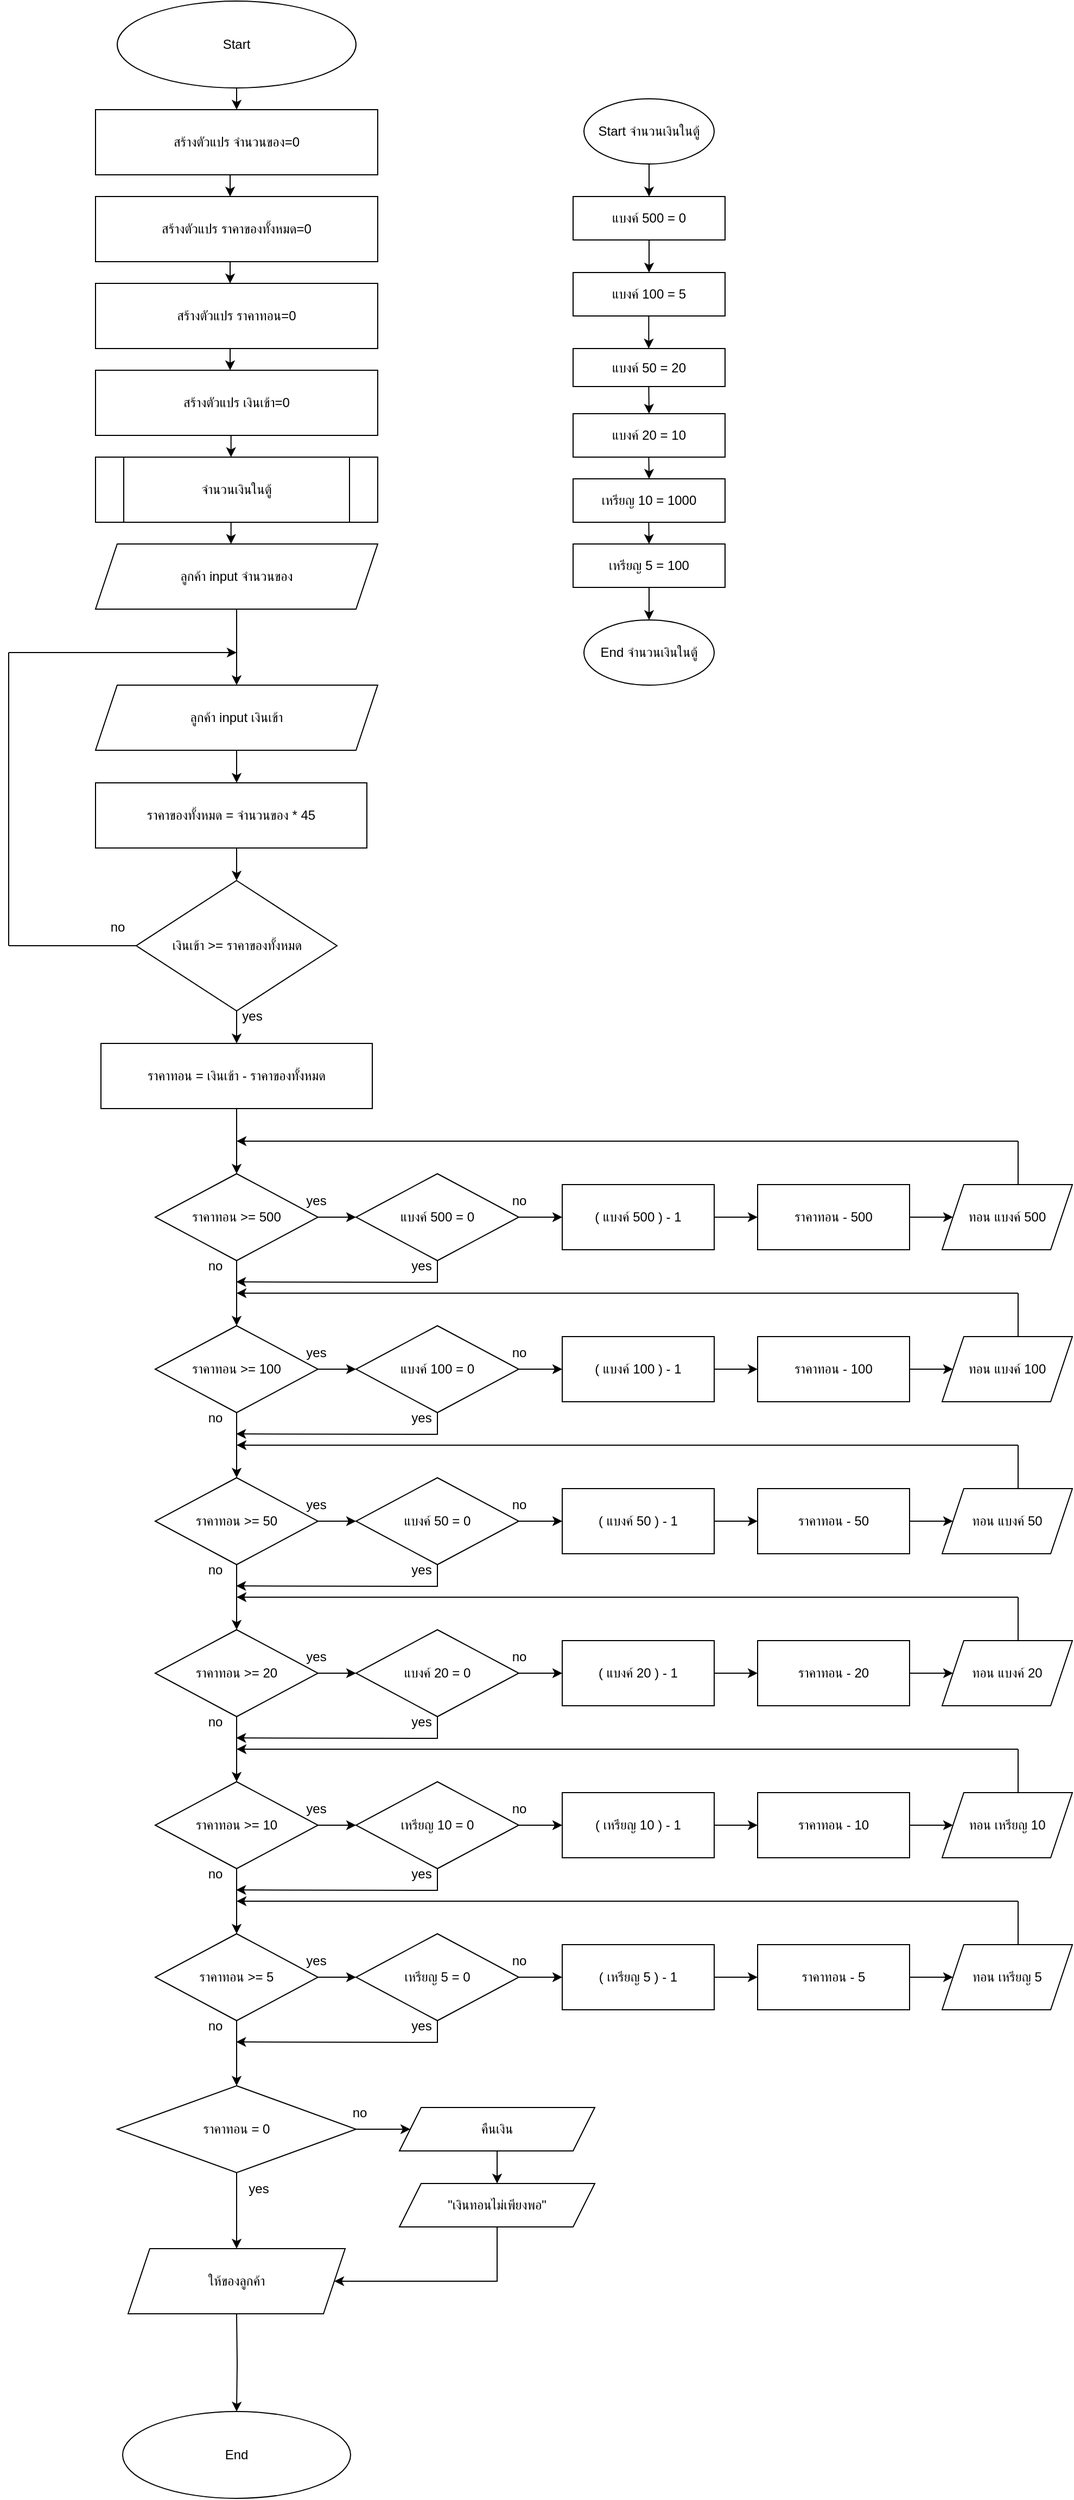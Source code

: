 <mxfile version="24.6.4" type="github">
  <diagram name="หน้า-1" id="BT8EErtaV6Kh2-gM8okv">
    <mxGraphModel dx="1050" dy="1691" grid="1" gridSize="10" guides="1" tooltips="1" connect="1" arrows="1" fold="1" page="1" pageScale="1" pageWidth="827" pageHeight="1169" math="0" shadow="0">
      <root>
        <mxCell id="0" />
        <mxCell id="1" parent="0" />
        <mxCell id="9UfMK99lzbue9AYGI11g-1" value="Start" style="ellipse;whiteSpace=wrap;html=1;" vertex="1" parent="1">
          <mxGeometry x="140" y="-1140" width="220" height="80" as="geometry" />
        </mxCell>
        <mxCell id="9UfMK99lzbue9AYGI11g-2" value="สร้างตัวแปร จำนวนของ=0" style="rounded=0;whiteSpace=wrap;html=1;" vertex="1" parent="1">
          <mxGeometry x="120" y="-1040" width="260" height="60" as="geometry" />
        </mxCell>
        <mxCell id="9UfMK99lzbue9AYGI11g-3" value="สร้างตัวแปร ราคาของทั้งหมด=0" style="rounded=0;whiteSpace=wrap;html=1;" vertex="1" parent="1">
          <mxGeometry x="120" y="-960" width="260" height="60" as="geometry" />
        </mxCell>
        <mxCell id="9UfMK99lzbue9AYGI11g-4" value="สร้างตัวแปร ราคาทอน=0" style="rounded=0;whiteSpace=wrap;html=1;" vertex="1" parent="1">
          <mxGeometry x="120" y="-880" width="260" height="60" as="geometry" />
        </mxCell>
        <mxCell id="9UfMK99lzbue9AYGI11g-5" value="" style="edgeStyle=orthogonalEdgeStyle;rounded=0;orthogonalLoop=1;jettySize=auto;html=1;" edge="1" parent="1" source="9UfMK99lzbue9AYGI11g-6" target="9UfMK99lzbue9AYGI11g-11">
          <mxGeometry relative="1" as="geometry">
            <Array as="points">
              <mxPoint x="250" y="-420" />
              <mxPoint x="250" y="-420" />
            </Array>
          </mxGeometry>
        </mxCell>
        <mxCell id="9UfMK99lzbue9AYGI11g-6" value="ลูกค้า input เงินเข้า" style="shape=parallelogram;perimeter=parallelogramPerimeter;whiteSpace=wrap;html=1;fixedSize=1;" vertex="1" parent="1">
          <mxGeometry x="120" y="-510" width="260" height="60" as="geometry" />
        </mxCell>
        <mxCell id="9UfMK99lzbue9AYGI11g-7" value="สร้างตัวแปร เงินเข้า=0" style="rounded=0;whiteSpace=wrap;html=1;" vertex="1" parent="1">
          <mxGeometry x="120" y="-800" width="260" height="60" as="geometry" />
        </mxCell>
        <mxCell id="9UfMK99lzbue9AYGI11g-8" value="" style="edgeStyle=orthogonalEdgeStyle;rounded=0;orthogonalLoop=1;jettySize=auto;html=1;" edge="1" parent="1" source="9UfMK99lzbue9AYGI11g-9" target="9UfMK99lzbue9AYGI11g-6">
          <mxGeometry relative="1" as="geometry" />
        </mxCell>
        <mxCell id="9UfMK99lzbue9AYGI11g-9" value="ลูกค้า input จำนวนของ" style="shape=parallelogram;perimeter=parallelogramPerimeter;whiteSpace=wrap;html=1;fixedSize=1;" vertex="1" parent="1">
          <mxGeometry x="120" y="-640" width="260" height="60" as="geometry" />
        </mxCell>
        <mxCell id="9UfMK99lzbue9AYGI11g-10" style="edgeStyle=orthogonalEdgeStyle;rounded=0;orthogonalLoop=1;jettySize=auto;html=1;exitX=0.5;exitY=1;exitDx=0;exitDy=0;entryX=0.5;entryY=0;entryDx=0;entryDy=0;" edge="1" parent="1" source="9UfMK99lzbue9AYGI11g-11" target="9UfMK99lzbue9AYGI11g-13">
          <mxGeometry relative="1" as="geometry" />
        </mxCell>
        <mxCell id="9UfMK99lzbue9AYGI11g-11" value="ราคาของทั้งหมด = จำนวนของ * 45" style="rounded=0;whiteSpace=wrap;html=1;" vertex="1" parent="1">
          <mxGeometry x="120" y="-420" width="250" height="60" as="geometry" />
        </mxCell>
        <mxCell id="9UfMK99lzbue9AYGI11g-12" value="" style="edgeStyle=orthogonalEdgeStyle;rounded=0;orthogonalLoop=1;jettySize=auto;html=1;" edge="1" parent="1" source="9UfMK99lzbue9AYGI11g-13" target="9UfMK99lzbue9AYGI11g-35">
          <mxGeometry relative="1" as="geometry" />
        </mxCell>
        <mxCell id="9UfMK99lzbue9AYGI11g-13" value="เงินเข้า &amp;gt;= ราคาของทั้งหมด" style="rhombus;whiteSpace=wrap;html=1;" vertex="1" parent="1">
          <mxGeometry x="157.5" y="-330" width="185" height="120" as="geometry" />
        </mxCell>
        <mxCell id="9UfMK99lzbue9AYGI11g-14" value="" style="endArrow=none;html=1;rounded=0;" edge="1" parent="1">
          <mxGeometry width="50" height="50" relative="1" as="geometry">
            <mxPoint x="40" y="-270" as="sourcePoint" />
            <mxPoint x="157.5" y="-270" as="targetPoint" />
          </mxGeometry>
        </mxCell>
        <mxCell id="9UfMK99lzbue9AYGI11g-15" value="" style="endArrow=none;html=1;rounded=0;" edge="1" parent="1">
          <mxGeometry width="50" height="50" relative="1" as="geometry">
            <mxPoint x="40" y="-270" as="sourcePoint" />
            <mxPoint x="40" y="-540" as="targetPoint" />
          </mxGeometry>
        </mxCell>
        <mxCell id="9UfMK99lzbue9AYGI11g-16" value="" style="endArrow=classic;html=1;rounded=0;" edge="1" parent="1">
          <mxGeometry width="50" height="50" relative="1" as="geometry">
            <mxPoint x="40" y="-540" as="sourcePoint" />
            <mxPoint x="250" y="-540" as="targetPoint" />
          </mxGeometry>
        </mxCell>
        <mxCell id="9UfMK99lzbue9AYGI11g-17" value="no" style="text;html=1;align=center;verticalAlign=middle;resizable=0;points=[];autosize=1;strokeColor=none;fillColor=none;" vertex="1" parent="1">
          <mxGeometry x="120" y="-302" width="40" height="30" as="geometry" />
        </mxCell>
        <mxCell id="9UfMK99lzbue9AYGI11g-18" value="Start จำนวนเงินในตู้" style="ellipse;whiteSpace=wrap;html=1;" vertex="1" parent="1">
          <mxGeometry x="570" y="-1050" width="120" height="60" as="geometry" />
        </mxCell>
        <mxCell id="9UfMK99lzbue9AYGI11g-19" value="แบงค์ 500 = 0" style="rounded=0;whiteSpace=wrap;html=1;" vertex="1" parent="1">
          <mxGeometry x="560" y="-960" width="140" height="40" as="geometry" />
        </mxCell>
        <mxCell id="9UfMK99lzbue9AYGI11g-20" value="แบงค์ 20 = 10" style="rounded=0;whiteSpace=wrap;html=1;" vertex="1" parent="1">
          <mxGeometry x="560" y="-760" width="140" height="40" as="geometry" />
        </mxCell>
        <mxCell id="9UfMK99lzbue9AYGI11g-21" value="แบงค์ 100 = 5" style="rounded=0;whiteSpace=wrap;html=1;" vertex="1" parent="1">
          <mxGeometry x="560" y="-890" width="140" height="40" as="geometry" />
        </mxCell>
        <mxCell id="9UfMK99lzbue9AYGI11g-22" value="แบงค์ 50 = 20" style="rounded=0;whiteSpace=wrap;html=1;" vertex="1" parent="1">
          <mxGeometry x="560" y="-820" width="140" height="35" as="geometry" />
        </mxCell>
        <mxCell id="9UfMK99lzbue9AYGI11g-23" value="เหรียญ 10 = 1000" style="rounded=0;whiteSpace=wrap;html=1;" vertex="1" parent="1">
          <mxGeometry x="560" y="-700" width="140" height="40" as="geometry" />
        </mxCell>
        <mxCell id="9UfMK99lzbue9AYGI11g-24" value="เหรียญ 5 = 100" style="rounded=0;whiteSpace=wrap;html=1;" vertex="1" parent="1">
          <mxGeometry x="560" y="-640" width="140" height="40" as="geometry" />
        </mxCell>
        <mxCell id="9UfMK99lzbue9AYGI11g-25" value="End จำนวนเงินในตู้" style="ellipse;whiteSpace=wrap;html=1;" vertex="1" parent="1">
          <mxGeometry x="570" y="-570" width="120" height="60" as="geometry" />
        </mxCell>
        <mxCell id="9UfMK99lzbue9AYGI11g-26" value="จำนวนเงินในตู้" style="shape=process;whiteSpace=wrap;html=1;backgroundOutline=1;" vertex="1" parent="1">
          <mxGeometry x="120" y="-720" width="260" height="60" as="geometry" />
        </mxCell>
        <mxCell id="9UfMK99lzbue9AYGI11g-27" value="" style="endArrow=classic;html=1;rounded=0;entryX=0.5;entryY=0;entryDx=0;entryDy=0;exitX=0.5;exitY=1;exitDx=0;exitDy=0;" edge="1" parent="1" source="9UfMK99lzbue9AYGI11g-18" target="9UfMK99lzbue9AYGI11g-19">
          <mxGeometry width="50" height="50" relative="1" as="geometry">
            <mxPoint x="627" y="-990" as="sourcePoint" />
            <mxPoint x="677" y="-1040" as="targetPoint" />
          </mxGeometry>
        </mxCell>
        <mxCell id="9UfMK99lzbue9AYGI11g-28" value="" style="endArrow=classic;html=1;rounded=0;exitX=0.5;exitY=1;exitDx=0;exitDy=0;entryX=0.5;entryY=0;entryDx=0;entryDy=0;" edge="1" parent="1" source="9UfMK99lzbue9AYGI11g-19" target="9UfMK99lzbue9AYGI11g-21">
          <mxGeometry width="50" height="50" relative="1" as="geometry">
            <mxPoint x="500" y="-820" as="sourcePoint" />
            <mxPoint x="550" y="-870" as="targetPoint" />
          </mxGeometry>
        </mxCell>
        <mxCell id="9UfMK99lzbue9AYGI11g-29" value="" style="endArrow=classic;html=1;rounded=0;exitX=0.5;exitY=1;exitDx=0;exitDy=0;entryX=0.5;entryY=0;entryDx=0;entryDy=0;" edge="1" parent="1">
          <mxGeometry width="50" height="50" relative="1" as="geometry">
            <mxPoint x="629.7" y="-850" as="sourcePoint" />
            <mxPoint x="629.7" y="-820" as="targetPoint" />
          </mxGeometry>
        </mxCell>
        <mxCell id="9UfMK99lzbue9AYGI11g-30" value="" style="endArrow=classic;html=1;rounded=0;exitX=0.5;exitY=1;exitDx=0;exitDy=0;entryX=0.5;entryY=0;entryDx=0;entryDy=0;" edge="1" parent="1" target="9UfMK99lzbue9AYGI11g-20">
          <mxGeometry width="50" height="50" relative="1" as="geometry">
            <mxPoint x="629.7" y="-785" as="sourcePoint" />
            <mxPoint x="629.7" y="-755" as="targetPoint" />
          </mxGeometry>
        </mxCell>
        <mxCell id="9UfMK99lzbue9AYGI11g-31" value="" style="endArrow=classic;html=1;rounded=0;exitX=0.5;exitY=1;exitDx=0;exitDy=0;" edge="1" parent="1">
          <mxGeometry width="50" height="50" relative="1" as="geometry">
            <mxPoint x="629.7" y="-720" as="sourcePoint" />
            <mxPoint x="630" y="-700" as="targetPoint" />
            <Array as="points">
              <mxPoint x="630" y="-705" />
            </Array>
          </mxGeometry>
        </mxCell>
        <mxCell id="9UfMK99lzbue9AYGI11g-32" value="" style="endArrow=classic;html=1;rounded=0;exitX=0.5;exitY=1;exitDx=0;exitDy=0;" edge="1" parent="1">
          <mxGeometry width="50" height="50" relative="1" as="geometry">
            <mxPoint x="629.7" y="-660" as="sourcePoint" />
            <mxPoint x="630" y="-640" as="targetPoint" />
          </mxGeometry>
        </mxCell>
        <mxCell id="9UfMK99lzbue9AYGI11g-33" value="" style="endArrow=classic;html=1;rounded=0;exitX=0.5;exitY=1;exitDx=0;exitDy=0;" edge="1" parent="1" source="9UfMK99lzbue9AYGI11g-24" target="9UfMK99lzbue9AYGI11g-25">
          <mxGeometry width="50" height="50" relative="1" as="geometry">
            <mxPoint x="639.7" y="-650" as="sourcePoint" />
            <mxPoint x="640" y="-630" as="targetPoint" />
          </mxGeometry>
        </mxCell>
        <mxCell id="9UfMK99lzbue9AYGI11g-34" value="" style="edgeStyle=orthogonalEdgeStyle;rounded=0;orthogonalLoop=1;jettySize=auto;html=1;" edge="1" parent="1" source="9UfMK99lzbue9AYGI11g-35" target="9UfMK99lzbue9AYGI11g-37">
          <mxGeometry relative="1" as="geometry" />
        </mxCell>
        <mxCell id="9UfMK99lzbue9AYGI11g-35" value="ราคาทอน = เงินเข้า - ราคาของทั้งหมด" style="rounded=0;whiteSpace=wrap;html=1;" vertex="1" parent="1">
          <mxGeometry x="125" y="-180" width="250" height="60" as="geometry" />
        </mxCell>
        <mxCell id="9UfMK99lzbue9AYGI11g-36" value="" style="edgeStyle=orthogonalEdgeStyle;rounded=0;orthogonalLoop=1;jettySize=auto;html=1;" edge="1" parent="1" source="9UfMK99lzbue9AYGI11g-37" target="9UfMK99lzbue9AYGI11g-39">
          <mxGeometry relative="1" as="geometry" />
        </mxCell>
        <mxCell id="9UfMK99lzbue9AYGI11g-37" value="ราคาทอน &amp;gt;= 500" style="rhombus;whiteSpace=wrap;html=1;" vertex="1" parent="1">
          <mxGeometry x="175" y="-60" width="150" height="80" as="geometry" />
        </mxCell>
        <mxCell id="9UfMK99lzbue9AYGI11g-38" value="" style="edgeStyle=orthogonalEdgeStyle;rounded=0;orthogonalLoop=1;jettySize=auto;html=1;" edge="1" parent="1" source="9UfMK99lzbue9AYGI11g-39" target="9UfMK99lzbue9AYGI11g-41">
          <mxGeometry relative="1" as="geometry" />
        </mxCell>
        <mxCell id="9UfMK99lzbue9AYGI11g-39" value="แบงค์ 500 = 0" style="rhombus;whiteSpace=wrap;html=1;" vertex="1" parent="1">
          <mxGeometry x="360" y="-60" width="150" height="80" as="geometry" />
        </mxCell>
        <mxCell id="9UfMK99lzbue9AYGI11g-40" value="" style="edgeStyle=orthogonalEdgeStyle;rounded=0;orthogonalLoop=1;jettySize=auto;html=1;" edge="1" parent="1" source="9UfMK99lzbue9AYGI11g-41" target="9UfMK99lzbue9AYGI11g-52">
          <mxGeometry relative="1" as="geometry" />
        </mxCell>
        <mxCell id="9UfMK99lzbue9AYGI11g-41" value="( แบงค์ 500 ) - 1" style="rounded=0;whiteSpace=wrap;html=1;" vertex="1" parent="1">
          <mxGeometry x="550" y="-50" width="140" height="60" as="geometry" />
        </mxCell>
        <mxCell id="9UfMK99lzbue9AYGI11g-42" value="ทอน แบงค์ 500" style="shape=parallelogram;perimeter=parallelogramPerimeter;whiteSpace=wrap;html=1;fixedSize=1;" vertex="1" parent="1">
          <mxGeometry x="900" y="-50" width="120" height="60" as="geometry" />
        </mxCell>
        <mxCell id="9UfMK99lzbue9AYGI11g-43" value="" style="endArrow=none;html=1;rounded=0;" edge="1" parent="1">
          <mxGeometry width="50" height="50" relative="1" as="geometry">
            <mxPoint x="970" y="-50" as="sourcePoint" />
            <mxPoint x="970" y="-90" as="targetPoint" />
          </mxGeometry>
        </mxCell>
        <mxCell id="9UfMK99lzbue9AYGI11g-44" value="" style="endArrow=classic;html=1;rounded=0;" edge="1" parent="1">
          <mxGeometry width="50" height="50" relative="1" as="geometry">
            <mxPoint x="970" y="-90" as="sourcePoint" />
            <mxPoint x="250" y="-90" as="targetPoint" />
          </mxGeometry>
        </mxCell>
        <mxCell id="9UfMK99lzbue9AYGI11g-45" value="" style="edgeStyle=orthogonalEdgeStyle;rounded=0;orthogonalLoop=1;jettySize=auto;html=1;" edge="1" parent="1">
          <mxGeometry relative="1" as="geometry">
            <mxPoint x="250" y="20" as="sourcePoint" />
            <mxPoint x="250" y="80" as="targetPoint" />
          </mxGeometry>
        </mxCell>
        <mxCell id="9UfMK99lzbue9AYGI11g-46" value="yes" style="text;html=1;align=center;verticalAlign=middle;resizable=0;points=[];autosize=1;strokeColor=none;fillColor=none;" vertex="1" parent="1">
          <mxGeometry x="302.5" y="-50" width="40" height="30" as="geometry" />
        </mxCell>
        <mxCell id="9UfMK99lzbue9AYGI11g-47" value="no" style="text;html=1;align=center;verticalAlign=middle;resizable=0;points=[];autosize=1;strokeColor=none;fillColor=none;" vertex="1" parent="1">
          <mxGeometry x="210" y="10" width="40" height="30" as="geometry" />
        </mxCell>
        <mxCell id="9UfMK99lzbue9AYGI11g-48" value="" style="endArrow=classic;html=1;rounded=0;exitX=0.5;exitY=1;exitDx=0;exitDy=0;entryX=0.991;entryY=0.987;entryDx=0;entryDy=0;entryPerimeter=0;" edge="1" parent="1" source="9UfMK99lzbue9AYGI11g-39" target="9UfMK99lzbue9AYGI11g-47">
          <mxGeometry width="50" height="50" relative="1" as="geometry">
            <mxPoint x="360" y="40" as="sourcePoint" />
            <mxPoint x="435" y="50" as="targetPoint" />
            <Array as="points">
              <mxPoint x="435" y="40" />
            </Array>
          </mxGeometry>
        </mxCell>
        <mxCell id="9UfMK99lzbue9AYGI11g-49" value="no" style="text;html=1;align=center;verticalAlign=middle;resizable=0;points=[];autosize=1;strokeColor=none;fillColor=none;" vertex="1" parent="1">
          <mxGeometry x="490" y="-50" width="40" height="30" as="geometry" />
        </mxCell>
        <mxCell id="9UfMK99lzbue9AYGI11g-50" value="yes" style="text;html=1;align=center;verticalAlign=middle;resizable=0;points=[];autosize=1;strokeColor=none;fillColor=none;" vertex="1" parent="1">
          <mxGeometry x="400" y="10" width="40" height="30" as="geometry" />
        </mxCell>
        <mxCell id="9UfMK99lzbue9AYGI11g-51" value="" style="edgeStyle=orthogonalEdgeStyle;rounded=0;orthogonalLoop=1;jettySize=auto;html=1;" edge="1" parent="1" source="9UfMK99lzbue9AYGI11g-52" target="9UfMK99lzbue9AYGI11g-42">
          <mxGeometry relative="1" as="geometry" />
        </mxCell>
        <mxCell id="9UfMK99lzbue9AYGI11g-52" value="ราคาทอน - 500" style="rounded=0;whiteSpace=wrap;html=1;" vertex="1" parent="1">
          <mxGeometry x="730" y="-50" width="140" height="60" as="geometry" />
        </mxCell>
        <mxCell id="9UfMK99lzbue9AYGI11g-53" value="" style="edgeStyle=orthogonalEdgeStyle;rounded=0;orthogonalLoop=1;jettySize=auto;html=1;" edge="1" parent="1" source="9UfMK99lzbue9AYGI11g-54" target="9UfMK99lzbue9AYGI11g-56">
          <mxGeometry relative="1" as="geometry" />
        </mxCell>
        <mxCell id="9UfMK99lzbue9AYGI11g-54" value="ราคาทอน &amp;gt;= 100" style="rhombus;whiteSpace=wrap;html=1;" vertex="1" parent="1">
          <mxGeometry x="175" y="80" width="150" height="80" as="geometry" />
        </mxCell>
        <mxCell id="9UfMK99lzbue9AYGI11g-55" value="" style="edgeStyle=orthogonalEdgeStyle;rounded=0;orthogonalLoop=1;jettySize=auto;html=1;" edge="1" parent="1" source="9UfMK99lzbue9AYGI11g-56" target="9UfMK99lzbue9AYGI11g-58">
          <mxGeometry relative="1" as="geometry" />
        </mxCell>
        <mxCell id="9UfMK99lzbue9AYGI11g-56" value="แบงค์ 100 = 0" style="rhombus;whiteSpace=wrap;html=1;" vertex="1" parent="1">
          <mxGeometry x="360" y="80" width="150" height="80" as="geometry" />
        </mxCell>
        <mxCell id="9UfMK99lzbue9AYGI11g-57" value="" style="edgeStyle=orthogonalEdgeStyle;rounded=0;orthogonalLoop=1;jettySize=auto;html=1;" edge="1" parent="1" source="9UfMK99lzbue9AYGI11g-58" target="9UfMK99lzbue9AYGI11g-69">
          <mxGeometry relative="1" as="geometry" />
        </mxCell>
        <mxCell id="9UfMK99lzbue9AYGI11g-58" value="( แบงค์ 100 ) - 1" style="rounded=0;whiteSpace=wrap;html=1;" vertex="1" parent="1">
          <mxGeometry x="550" y="90" width="140" height="60" as="geometry" />
        </mxCell>
        <mxCell id="9UfMK99lzbue9AYGI11g-59" value="ทอน แบงค์ 100" style="shape=parallelogram;perimeter=parallelogramPerimeter;whiteSpace=wrap;html=1;fixedSize=1;" vertex="1" parent="1">
          <mxGeometry x="900" y="90" width="120" height="60" as="geometry" />
        </mxCell>
        <mxCell id="9UfMK99lzbue9AYGI11g-60" value="" style="endArrow=none;html=1;rounded=0;" edge="1" parent="1">
          <mxGeometry width="50" height="50" relative="1" as="geometry">
            <mxPoint x="970" y="90" as="sourcePoint" />
            <mxPoint x="970" y="50" as="targetPoint" />
          </mxGeometry>
        </mxCell>
        <mxCell id="9UfMK99lzbue9AYGI11g-61" value="" style="endArrow=classic;html=1;rounded=0;" edge="1" parent="1">
          <mxGeometry width="50" height="50" relative="1" as="geometry">
            <mxPoint x="970" y="50" as="sourcePoint" />
            <mxPoint x="250" y="50" as="targetPoint" />
          </mxGeometry>
        </mxCell>
        <mxCell id="9UfMK99lzbue9AYGI11g-62" value="" style="edgeStyle=orthogonalEdgeStyle;rounded=0;orthogonalLoop=1;jettySize=auto;html=1;" edge="1" parent="1">
          <mxGeometry relative="1" as="geometry">
            <mxPoint x="250" y="160" as="sourcePoint" />
            <mxPoint x="250" y="220" as="targetPoint" />
          </mxGeometry>
        </mxCell>
        <mxCell id="9UfMK99lzbue9AYGI11g-63" value="yes" style="text;html=1;align=center;verticalAlign=middle;resizable=0;points=[];autosize=1;strokeColor=none;fillColor=none;" vertex="1" parent="1">
          <mxGeometry x="302.5" y="90" width="40" height="30" as="geometry" />
        </mxCell>
        <mxCell id="9UfMK99lzbue9AYGI11g-64" value="no" style="text;html=1;align=center;verticalAlign=middle;resizable=0;points=[];autosize=1;strokeColor=none;fillColor=none;" vertex="1" parent="1">
          <mxGeometry x="210" y="150" width="40" height="30" as="geometry" />
        </mxCell>
        <mxCell id="9UfMK99lzbue9AYGI11g-65" value="" style="endArrow=classic;html=1;rounded=0;exitX=0.5;exitY=1;exitDx=0;exitDy=0;entryX=0.991;entryY=0.987;entryDx=0;entryDy=0;entryPerimeter=0;" edge="1" parent="1" source="9UfMK99lzbue9AYGI11g-56" target="9UfMK99lzbue9AYGI11g-64">
          <mxGeometry width="50" height="50" relative="1" as="geometry">
            <mxPoint x="360" y="180" as="sourcePoint" />
            <mxPoint x="435" y="190" as="targetPoint" />
            <Array as="points">
              <mxPoint x="435" y="180" />
            </Array>
          </mxGeometry>
        </mxCell>
        <mxCell id="9UfMK99lzbue9AYGI11g-66" value="no" style="text;html=1;align=center;verticalAlign=middle;resizable=0;points=[];autosize=1;strokeColor=none;fillColor=none;" vertex="1" parent="1">
          <mxGeometry x="490" y="90" width="40" height="30" as="geometry" />
        </mxCell>
        <mxCell id="9UfMK99lzbue9AYGI11g-67" value="yes" style="text;html=1;align=center;verticalAlign=middle;resizable=0;points=[];autosize=1;strokeColor=none;fillColor=none;" vertex="1" parent="1">
          <mxGeometry x="400" y="150" width="40" height="30" as="geometry" />
        </mxCell>
        <mxCell id="9UfMK99lzbue9AYGI11g-68" value="" style="edgeStyle=orthogonalEdgeStyle;rounded=0;orthogonalLoop=1;jettySize=auto;html=1;" edge="1" parent="1" source="9UfMK99lzbue9AYGI11g-69" target="9UfMK99lzbue9AYGI11g-59">
          <mxGeometry relative="1" as="geometry" />
        </mxCell>
        <mxCell id="9UfMK99lzbue9AYGI11g-69" value="ราคาทอน - 100" style="rounded=0;whiteSpace=wrap;html=1;" vertex="1" parent="1">
          <mxGeometry x="730" y="90" width="140" height="60" as="geometry" />
        </mxCell>
        <mxCell id="9UfMK99lzbue9AYGI11g-70" value="" style="edgeStyle=orthogonalEdgeStyle;rounded=0;orthogonalLoop=1;jettySize=auto;html=1;" edge="1" parent="1" source="9UfMK99lzbue9AYGI11g-71" target="9UfMK99lzbue9AYGI11g-73">
          <mxGeometry relative="1" as="geometry" />
        </mxCell>
        <mxCell id="9UfMK99lzbue9AYGI11g-71" value="ราคาทอน &amp;gt;= 50" style="rhombus;whiteSpace=wrap;html=1;" vertex="1" parent="1">
          <mxGeometry x="175" y="220" width="150" height="80" as="geometry" />
        </mxCell>
        <mxCell id="9UfMK99lzbue9AYGI11g-72" value="" style="edgeStyle=orthogonalEdgeStyle;rounded=0;orthogonalLoop=1;jettySize=auto;html=1;" edge="1" parent="1" source="9UfMK99lzbue9AYGI11g-73" target="9UfMK99lzbue9AYGI11g-75">
          <mxGeometry relative="1" as="geometry" />
        </mxCell>
        <mxCell id="9UfMK99lzbue9AYGI11g-73" value="แบงค์ 50 = 0" style="rhombus;whiteSpace=wrap;html=1;" vertex="1" parent="1">
          <mxGeometry x="360" y="220" width="150" height="80" as="geometry" />
        </mxCell>
        <mxCell id="9UfMK99lzbue9AYGI11g-74" value="" style="edgeStyle=orthogonalEdgeStyle;rounded=0;orthogonalLoop=1;jettySize=auto;html=1;" edge="1" parent="1" source="9UfMK99lzbue9AYGI11g-75" target="9UfMK99lzbue9AYGI11g-86">
          <mxGeometry relative="1" as="geometry" />
        </mxCell>
        <mxCell id="9UfMK99lzbue9AYGI11g-75" value="( แบงค์ 50 ) - 1" style="rounded=0;whiteSpace=wrap;html=1;" vertex="1" parent="1">
          <mxGeometry x="550" y="230" width="140" height="60" as="geometry" />
        </mxCell>
        <mxCell id="9UfMK99lzbue9AYGI11g-76" value="ทอน แบงค์ 50" style="shape=parallelogram;perimeter=parallelogramPerimeter;whiteSpace=wrap;html=1;fixedSize=1;" vertex="1" parent="1">
          <mxGeometry x="900" y="230" width="120" height="60" as="geometry" />
        </mxCell>
        <mxCell id="9UfMK99lzbue9AYGI11g-77" value="" style="endArrow=none;html=1;rounded=0;" edge="1" parent="1">
          <mxGeometry width="50" height="50" relative="1" as="geometry">
            <mxPoint x="970" y="230" as="sourcePoint" />
            <mxPoint x="970" y="190" as="targetPoint" />
          </mxGeometry>
        </mxCell>
        <mxCell id="9UfMK99lzbue9AYGI11g-78" value="" style="endArrow=classic;html=1;rounded=0;" edge="1" parent="1">
          <mxGeometry width="50" height="50" relative="1" as="geometry">
            <mxPoint x="970" y="190" as="sourcePoint" />
            <mxPoint x="250" y="190" as="targetPoint" />
          </mxGeometry>
        </mxCell>
        <mxCell id="9UfMK99lzbue9AYGI11g-79" value="" style="edgeStyle=orthogonalEdgeStyle;rounded=0;orthogonalLoop=1;jettySize=auto;html=1;" edge="1" parent="1">
          <mxGeometry relative="1" as="geometry">
            <mxPoint x="250" y="300" as="sourcePoint" />
            <mxPoint x="250" y="360" as="targetPoint" />
          </mxGeometry>
        </mxCell>
        <mxCell id="9UfMK99lzbue9AYGI11g-80" value="yes" style="text;html=1;align=center;verticalAlign=middle;resizable=0;points=[];autosize=1;strokeColor=none;fillColor=none;" vertex="1" parent="1">
          <mxGeometry x="302.5" y="230" width="40" height="30" as="geometry" />
        </mxCell>
        <mxCell id="9UfMK99lzbue9AYGI11g-81" value="no" style="text;html=1;align=center;verticalAlign=middle;resizable=0;points=[];autosize=1;strokeColor=none;fillColor=none;" vertex="1" parent="1">
          <mxGeometry x="210" y="290" width="40" height="30" as="geometry" />
        </mxCell>
        <mxCell id="9UfMK99lzbue9AYGI11g-82" value="" style="endArrow=classic;html=1;rounded=0;exitX=0.5;exitY=1;exitDx=0;exitDy=0;entryX=0.991;entryY=0.987;entryDx=0;entryDy=0;entryPerimeter=0;" edge="1" parent="1" source="9UfMK99lzbue9AYGI11g-73" target="9UfMK99lzbue9AYGI11g-81">
          <mxGeometry width="50" height="50" relative="1" as="geometry">
            <mxPoint x="360" y="320" as="sourcePoint" />
            <mxPoint x="435" y="330" as="targetPoint" />
            <Array as="points">
              <mxPoint x="435" y="320" />
            </Array>
          </mxGeometry>
        </mxCell>
        <mxCell id="9UfMK99lzbue9AYGI11g-83" value="no" style="text;html=1;align=center;verticalAlign=middle;resizable=0;points=[];autosize=1;strokeColor=none;fillColor=none;" vertex="1" parent="1">
          <mxGeometry x="490" y="230" width="40" height="30" as="geometry" />
        </mxCell>
        <mxCell id="9UfMK99lzbue9AYGI11g-84" value="yes" style="text;html=1;align=center;verticalAlign=middle;resizable=0;points=[];autosize=1;strokeColor=none;fillColor=none;" vertex="1" parent="1">
          <mxGeometry x="400" y="290" width="40" height="30" as="geometry" />
        </mxCell>
        <mxCell id="9UfMK99lzbue9AYGI11g-85" value="" style="edgeStyle=orthogonalEdgeStyle;rounded=0;orthogonalLoop=1;jettySize=auto;html=1;" edge="1" parent="1" source="9UfMK99lzbue9AYGI11g-86" target="9UfMK99lzbue9AYGI11g-76">
          <mxGeometry relative="1" as="geometry" />
        </mxCell>
        <mxCell id="9UfMK99lzbue9AYGI11g-86" value="ราคาทอน - 50" style="rounded=0;whiteSpace=wrap;html=1;" vertex="1" parent="1">
          <mxGeometry x="730" y="230" width="140" height="60" as="geometry" />
        </mxCell>
        <mxCell id="9UfMK99lzbue9AYGI11g-87" value="" style="edgeStyle=orthogonalEdgeStyle;rounded=0;orthogonalLoop=1;jettySize=auto;html=1;" edge="1" parent="1" source="9UfMK99lzbue9AYGI11g-88" target="9UfMK99lzbue9AYGI11g-90">
          <mxGeometry relative="1" as="geometry" />
        </mxCell>
        <mxCell id="9UfMK99lzbue9AYGI11g-88" value="ราคาทอน &amp;gt;= 20" style="rhombus;whiteSpace=wrap;html=1;" vertex="1" parent="1">
          <mxGeometry x="175" y="360" width="150" height="80" as="geometry" />
        </mxCell>
        <mxCell id="9UfMK99lzbue9AYGI11g-89" value="" style="edgeStyle=orthogonalEdgeStyle;rounded=0;orthogonalLoop=1;jettySize=auto;html=1;" edge="1" parent="1" source="9UfMK99lzbue9AYGI11g-90" target="9UfMK99lzbue9AYGI11g-92">
          <mxGeometry relative="1" as="geometry" />
        </mxCell>
        <mxCell id="9UfMK99lzbue9AYGI11g-90" value="แบงค์ 20 = 0" style="rhombus;whiteSpace=wrap;html=1;" vertex="1" parent="1">
          <mxGeometry x="360" y="360" width="150" height="80" as="geometry" />
        </mxCell>
        <mxCell id="9UfMK99lzbue9AYGI11g-91" value="" style="edgeStyle=orthogonalEdgeStyle;rounded=0;orthogonalLoop=1;jettySize=auto;html=1;" edge="1" parent="1" source="9UfMK99lzbue9AYGI11g-92" target="9UfMK99lzbue9AYGI11g-103">
          <mxGeometry relative="1" as="geometry" />
        </mxCell>
        <mxCell id="9UfMK99lzbue9AYGI11g-92" value="( แบงค์ 20 ) - 1" style="rounded=0;whiteSpace=wrap;html=1;" vertex="1" parent="1">
          <mxGeometry x="550" y="370" width="140" height="60" as="geometry" />
        </mxCell>
        <mxCell id="9UfMK99lzbue9AYGI11g-93" value="ทอน แบงค์ 20" style="shape=parallelogram;perimeter=parallelogramPerimeter;whiteSpace=wrap;html=1;fixedSize=1;" vertex="1" parent="1">
          <mxGeometry x="900" y="370" width="120" height="60" as="geometry" />
        </mxCell>
        <mxCell id="9UfMK99lzbue9AYGI11g-94" value="" style="endArrow=none;html=1;rounded=0;" edge="1" parent="1">
          <mxGeometry width="50" height="50" relative="1" as="geometry">
            <mxPoint x="970" y="370" as="sourcePoint" />
            <mxPoint x="970" y="330" as="targetPoint" />
          </mxGeometry>
        </mxCell>
        <mxCell id="9UfMK99lzbue9AYGI11g-95" value="" style="endArrow=classic;html=1;rounded=0;" edge="1" parent="1">
          <mxGeometry width="50" height="50" relative="1" as="geometry">
            <mxPoint x="970" y="330" as="sourcePoint" />
            <mxPoint x="250" y="330" as="targetPoint" />
          </mxGeometry>
        </mxCell>
        <mxCell id="9UfMK99lzbue9AYGI11g-96" value="" style="edgeStyle=orthogonalEdgeStyle;rounded=0;orthogonalLoop=1;jettySize=auto;html=1;" edge="1" parent="1">
          <mxGeometry relative="1" as="geometry">
            <mxPoint x="250" y="440" as="sourcePoint" />
            <mxPoint x="250" y="500" as="targetPoint" />
          </mxGeometry>
        </mxCell>
        <mxCell id="9UfMK99lzbue9AYGI11g-97" value="yes" style="text;html=1;align=center;verticalAlign=middle;resizable=0;points=[];autosize=1;strokeColor=none;fillColor=none;" vertex="1" parent="1">
          <mxGeometry x="302.5" y="370" width="40" height="30" as="geometry" />
        </mxCell>
        <mxCell id="9UfMK99lzbue9AYGI11g-98" value="no" style="text;html=1;align=center;verticalAlign=middle;resizable=0;points=[];autosize=1;strokeColor=none;fillColor=none;" vertex="1" parent="1">
          <mxGeometry x="210" y="430" width="40" height="30" as="geometry" />
        </mxCell>
        <mxCell id="9UfMK99lzbue9AYGI11g-99" value="" style="endArrow=classic;html=1;rounded=0;exitX=0.5;exitY=1;exitDx=0;exitDy=0;entryX=0.991;entryY=0.987;entryDx=0;entryDy=0;entryPerimeter=0;" edge="1" parent="1" source="9UfMK99lzbue9AYGI11g-90" target="9UfMK99lzbue9AYGI11g-98">
          <mxGeometry width="50" height="50" relative="1" as="geometry">
            <mxPoint x="360" y="460" as="sourcePoint" />
            <mxPoint x="435" y="470" as="targetPoint" />
            <Array as="points">
              <mxPoint x="435" y="460" />
            </Array>
          </mxGeometry>
        </mxCell>
        <mxCell id="9UfMK99lzbue9AYGI11g-100" value="no" style="text;html=1;align=center;verticalAlign=middle;resizable=0;points=[];autosize=1;strokeColor=none;fillColor=none;" vertex="1" parent="1">
          <mxGeometry x="490" y="370" width="40" height="30" as="geometry" />
        </mxCell>
        <mxCell id="9UfMK99lzbue9AYGI11g-101" value="yes" style="text;html=1;align=center;verticalAlign=middle;resizable=0;points=[];autosize=1;strokeColor=none;fillColor=none;" vertex="1" parent="1">
          <mxGeometry x="400" y="430" width="40" height="30" as="geometry" />
        </mxCell>
        <mxCell id="9UfMK99lzbue9AYGI11g-102" value="" style="edgeStyle=orthogonalEdgeStyle;rounded=0;orthogonalLoop=1;jettySize=auto;html=1;" edge="1" parent="1" source="9UfMK99lzbue9AYGI11g-103" target="9UfMK99lzbue9AYGI11g-93">
          <mxGeometry relative="1" as="geometry" />
        </mxCell>
        <mxCell id="9UfMK99lzbue9AYGI11g-103" value="ราคาทอน - 20" style="rounded=0;whiteSpace=wrap;html=1;" vertex="1" parent="1">
          <mxGeometry x="730" y="370" width="140" height="60" as="geometry" />
        </mxCell>
        <mxCell id="9UfMK99lzbue9AYGI11g-104" value="" style="edgeStyle=orthogonalEdgeStyle;rounded=0;orthogonalLoop=1;jettySize=auto;html=1;" edge="1" parent="1" source="9UfMK99lzbue9AYGI11g-105" target="9UfMK99lzbue9AYGI11g-107">
          <mxGeometry relative="1" as="geometry" />
        </mxCell>
        <mxCell id="9UfMK99lzbue9AYGI11g-105" value="ราคาทอน &amp;gt;= 10" style="rhombus;whiteSpace=wrap;html=1;" vertex="1" parent="1">
          <mxGeometry x="175" y="500" width="150" height="80" as="geometry" />
        </mxCell>
        <mxCell id="9UfMK99lzbue9AYGI11g-106" value="" style="edgeStyle=orthogonalEdgeStyle;rounded=0;orthogonalLoop=1;jettySize=auto;html=1;" edge="1" parent="1" source="9UfMK99lzbue9AYGI11g-107" target="9UfMK99lzbue9AYGI11g-109">
          <mxGeometry relative="1" as="geometry" />
        </mxCell>
        <mxCell id="9UfMK99lzbue9AYGI11g-107" value="เหรียญ 10 = 0" style="rhombus;whiteSpace=wrap;html=1;" vertex="1" parent="1">
          <mxGeometry x="360" y="500" width="150" height="80" as="geometry" />
        </mxCell>
        <mxCell id="9UfMK99lzbue9AYGI11g-108" value="" style="edgeStyle=orthogonalEdgeStyle;rounded=0;orthogonalLoop=1;jettySize=auto;html=1;" edge="1" parent="1" source="9UfMK99lzbue9AYGI11g-109" target="9UfMK99lzbue9AYGI11g-120">
          <mxGeometry relative="1" as="geometry" />
        </mxCell>
        <mxCell id="9UfMK99lzbue9AYGI11g-109" value="( เหรียญ 10 ) - 1" style="rounded=0;whiteSpace=wrap;html=1;" vertex="1" parent="1">
          <mxGeometry x="550" y="510" width="140" height="60" as="geometry" />
        </mxCell>
        <mxCell id="9UfMK99lzbue9AYGI11g-110" value="ทอน เหรียญ 10" style="shape=parallelogram;perimeter=parallelogramPerimeter;whiteSpace=wrap;html=1;fixedSize=1;" vertex="1" parent="1">
          <mxGeometry x="900" y="510" width="120" height="60" as="geometry" />
        </mxCell>
        <mxCell id="9UfMK99lzbue9AYGI11g-111" value="" style="endArrow=none;html=1;rounded=0;" edge="1" parent="1">
          <mxGeometry width="50" height="50" relative="1" as="geometry">
            <mxPoint x="970" y="510" as="sourcePoint" />
            <mxPoint x="970" y="470" as="targetPoint" />
          </mxGeometry>
        </mxCell>
        <mxCell id="9UfMK99lzbue9AYGI11g-112" value="" style="endArrow=classic;html=1;rounded=0;" edge="1" parent="1">
          <mxGeometry width="50" height="50" relative="1" as="geometry">
            <mxPoint x="970" y="470" as="sourcePoint" />
            <mxPoint x="250" y="470" as="targetPoint" />
          </mxGeometry>
        </mxCell>
        <mxCell id="9UfMK99lzbue9AYGI11g-113" value="" style="edgeStyle=orthogonalEdgeStyle;rounded=0;orthogonalLoop=1;jettySize=auto;html=1;" edge="1" parent="1">
          <mxGeometry relative="1" as="geometry">
            <mxPoint x="250" y="580" as="sourcePoint" />
            <mxPoint x="250" y="640" as="targetPoint" />
          </mxGeometry>
        </mxCell>
        <mxCell id="9UfMK99lzbue9AYGI11g-114" value="yes" style="text;html=1;align=center;verticalAlign=middle;resizable=0;points=[];autosize=1;strokeColor=none;fillColor=none;" vertex="1" parent="1">
          <mxGeometry x="302.5" y="510" width="40" height="30" as="geometry" />
        </mxCell>
        <mxCell id="9UfMK99lzbue9AYGI11g-115" value="no" style="text;html=1;align=center;verticalAlign=middle;resizable=0;points=[];autosize=1;strokeColor=none;fillColor=none;" vertex="1" parent="1">
          <mxGeometry x="210" y="570" width="40" height="30" as="geometry" />
        </mxCell>
        <mxCell id="9UfMK99lzbue9AYGI11g-116" value="" style="endArrow=classic;html=1;rounded=0;exitX=0.5;exitY=1;exitDx=0;exitDy=0;entryX=0.991;entryY=0.987;entryDx=0;entryDy=0;entryPerimeter=0;" edge="1" parent="1" source="9UfMK99lzbue9AYGI11g-107" target="9UfMK99lzbue9AYGI11g-115">
          <mxGeometry width="50" height="50" relative="1" as="geometry">
            <mxPoint x="360" y="600" as="sourcePoint" />
            <mxPoint x="435" y="610" as="targetPoint" />
            <Array as="points">
              <mxPoint x="435" y="600" />
            </Array>
          </mxGeometry>
        </mxCell>
        <mxCell id="9UfMK99lzbue9AYGI11g-117" value="no" style="text;html=1;align=center;verticalAlign=middle;resizable=0;points=[];autosize=1;strokeColor=none;fillColor=none;" vertex="1" parent="1">
          <mxGeometry x="490" y="510" width="40" height="30" as="geometry" />
        </mxCell>
        <mxCell id="9UfMK99lzbue9AYGI11g-118" value="yes" style="text;html=1;align=center;verticalAlign=middle;resizable=0;points=[];autosize=1;strokeColor=none;fillColor=none;" vertex="1" parent="1">
          <mxGeometry x="400" y="570" width="40" height="30" as="geometry" />
        </mxCell>
        <mxCell id="9UfMK99lzbue9AYGI11g-119" value="" style="edgeStyle=orthogonalEdgeStyle;rounded=0;orthogonalLoop=1;jettySize=auto;html=1;" edge="1" parent="1" source="9UfMK99lzbue9AYGI11g-120" target="9UfMK99lzbue9AYGI11g-110">
          <mxGeometry relative="1" as="geometry" />
        </mxCell>
        <mxCell id="9UfMK99lzbue9AYGI11g-120" value="ราคาทอน - 10" style="rounded=0;whiteSpace=wrap;html=1;" vertex="1" parent="1">
          <mxGeometry x="730" y="510" width="140" height="60" as="geometry" />
        </mxCell>
        <mxCell id="9UfMK99lzbue9AYGI11g-121" value="" style="edgeStyle=orthogonalEdgeStyle;rounded=0;orthogonalLoop=1;jettySize=auto;html=1;" edge="1" parent="1" source="9UfMK99lzbue9AYGI11g-122" target="9UfMK99lzbue9AYGI11g-124">
          <mxGeometry relative="1" as="geometry" />
        </mxCell>
        <mxCell id="9UfMK99lzbue9AYGI11g-122" value="ราคาทอน &amp;gt;= 5" style="rhombus;whiteSpace=wrap;html=1;" vertex="1" parent="1">
          <mxGeometry x="175" y="640" width="150" height="80" as="geometry" />
        </mxCell>
        <mxCell id="9UfMK99lzbue9AYGI11g-123" value="" style="edgeStyle=orthogonalEdgeStyle;rounded=0;orthogonalLoop=1;jettySize=auto;html=1;" edge="1" parent="1" source="9UfMK99lzbue9AYGI11g-124" target="9UfMK99lzbue9AYGI11g-126">
          <mxGeometry relative="1" as="geometry" />
        </mxCell>
        <mxCell id="9UfMK99lzbue9AYGI11g-124" value="เหรียญ 5 = 0" style="rhombus;whiteSpace=wrap;html=1;" vertex="1" parent="1">
          <mxGeometry x="360" y="640" width="150" height="80" as="geometry" />
        </mxCell>
        <mxCell id="9UfMK99lzbue9AYGI11g-125" value="" style="edgeStyle=orthogonalEdgeStyle;rounded=0;orthogonalLoop=1;jettySize=auto;html=1;" edge="1" parent="1" source="9UfMK99lzbue9AYGI11g-126" target="9UfMK99lzbue9AYGI11g-137">
          <mxGeometry relative="1" as="geometry" />
        </mxCell>
        <mxCell id="9UfMK99lzbue9AYGI11g-126" value="( เหรียญ 5 ) - 1" style="rounded=0;whiteSpace=wrap;html=1;" vertex="1" parent="1">
          <mxGeometry x="550" y="650" width="140" height="60" as="geometry" />
        </mxCell>
        <mxCell id="9UfMK99lzbue9AYGI11g-127" value="ทอน เหรียญ 5" style="shape=parallelogram;perimeter=parallelogramPerimeter;whiteSpace=wrap;html=1;fixedSize=1;" vertex="1" parent="1">
          <mxGeometry x="900" y="650" width="120" height="60" as="geometry" />
        </mxCell>
        <mxCell id="9UfMK99lzbue9AYGI11g-128" value="" style="endArrow=none;html=1;rounded=0;" edge="1" parent="1">
          <mxGeometry width="50" height="50" relative="1" as="geometry">
            <mxPoint x="970" y="650" as="sourcePoint" />
            <mxPoint x="970" y="610" as="targetPoint" />
          </mxGeometry>
        </mxCell>
        <mxCell id="9UfMK99lzbue9AYGI11g-129" value="" style="endArrow=classic;html=1;rounded=0;" edge="1" parent="1">
          <mxGeometry width="50" height="50" relative="1" as="geometry">
            <mxPoint x="970" y="610" as="sourcePoint" />
            <mxPoint x="250" y="610" as="targetPoint" />
          </mxGeometry>
        </mxCell>
        <mxCell id="9UfMK99lzbue9AYGI11g-130" value="" style="edgeStyle=orthogonalEdgeStyle;rounded=0;orthogonalLoop=1;jettySize=auto;html=1;" edge="1" parent="1">
          <mxGeometry relative="1" as="geometry">
            <mxPoint x="250" y="720" as="sourcePoint" />
            <mxPoint x="250" y="780" as="targetPoint" />
          </mxGeometry>
        </mxCell>
        <mxCell id="9UfMK99lzbue9AYGI11g-131" value="yes" style="text;html=1;align=center;verticalAlign=middle;resizable=0;points=[];autosize=1;strokeColor=none;fillColor=none;" vertex="1" parent="1">
          <mxGeometry x="302.5" y="650" width="40" height="30" as="geometry" />
        </mxCell>
        <mxCell id="9UfMK99lzbue9AYGI11g-132" value="no" style="text;html=1;align=center;verticalAlign=middle;resizable=0;points=[];autosize=1;strokeColor=none;fillColor=none;" vertex="1" parent="1">
          <mxGeometry x="210" y="710" width="40" height="30" as="geometry" />
        </mxCell>
        <mxCell id="9UfMK99lzbue9AYGI11g-133" value="" style="endArrow=classic;html=1;rounded=0;exitX=0.5;exitY=1;exitDx=0;exitDy=0;entryX=0.991;entryY=0.987;entryDx=0;entryDy=0;entryPerimeter=0;" edge="1" parent="1" source="9UfMK99lzbue9AYGI11g-124" target="9UfMK99lzbue9AYGI11g-132">
          <mxGeometry width="50" height="50" relative="1" as="geometry">
            <mxPoint x="360" y="740" as="sourcePoint" />
            <mxPoint x="435" y="750" as="targetPoint" />
            <Array as="points">
              <mxPoint x="435" y="740" />
            </Array>
          </mxGeometry>
        </mxCell>
        <mxCell id="9UfMK99lzbue9AYGI11g-134" value="no" style="text;html=1;align=center;verticalAlign=middle;resizable=0;points=[];autosize=1;strokeColor=none;fillColor=none;" vertex="1" parent="1">
          <mxGeometry x="490" y="650" width="40" height="30" as="geometry" />
        </mxCell>
        <mxCell id="9UfMK99lzbue9AYGI11g-135" value="yes" style="text;html=1;align=center;verticalAlign=middle;resizable=0;points=[];autosize=1;strokeColor=none;fillColor=none;" vertex="1" parent="1">
          <mxGeometry x="400" y="710" width="40" height="30" as="geometry" />
        </mxCell>
        <mxCell id="9UfMK99lzbue9AYGI11g-136" value="" style="edgeStyle=orthogonalEdgeStyle;rounded=0;orthogonalLoop=1;jettySize=auto;html=1;" edge="1" parent="1" source="9UfMK99lzbue9AYGI11g-137" target="9UfMK99lzbue9AYGI11g-127">
          <mxGeometry relative="1" as="geometry" />
        </mxCell>
        <mxCell id="9UfMK99lzbue9AYGI11g-137" value="ราคาทอน - 5" style="rounded=0;whiteSpace=wrap;html=1;" vertex="1" parent="1">
          <mxGeometry x="730" y="650" width="140" height="60" as="geometry" />
        </mxCell>
        <mxCell id="9UfMK99lzbue9AYGI11g-138" value="End" style="ellipse;whiteSpace=wrap;html=1;" vertex="1" parent="1">
          <mxGeometry x="145" y="1080" width="210" height="80" as="geometry" />
        </mxCell>
        <mxCell id="9UfMK99lzbue9AYGI11g-139" value="yes" style="text;html=1;align=center;verticalAlign=middle;resizable=0;points=[];autosize=1;strokeColor=none;fillColor=none;" vertex="1" parent="1">
          <mxGeometry x="244" y="-220" width="40" height="30" as="geometry" />
        </mxCell>
        <mxCell id="9UfMK99lzbue9AYGI11g-140" value="" style="endArrow=classic;html=1;rounded=0;exitX=0.5;exitY=1;exitDx=0;exitDy=0;entryX=0.5;entryY=0;entryDx=0;entryDy=0;" edge="1" parent="1" source="9UfMK99lzbue9AYGI11g-1" target="9UfMK99lzbue9AYGI11g-2">
          <mxGeometry width="50" height="50" relative="1" as="geometry">
            <mxPoint x="360" y="-880" as="sourcePoint" />
            <mxPoint x="410" y="-930" as="targetPoint" />
          </mxGeometry>
        </mxCell>
        <mxCell id="9UfMK99lzbue9AYGI11g-141" value="" style="endArrow=classic;html=1;rounded=0;exitX=0.5;exitY=1;exitDx=0;exitDy=0;entryX=0.5;entryY=0;entryDx=0;entryDy=0;" edge="1" parent="1">
          <mxGeometry width="50" height="50" relative="1" as="geometry">
            <mxPoint x="244" y="-980" as="sourcePoint" />
            <mxPoint x="244" y="-960" as="targetPoint" />
          </mxGeometry>
        </mxCell>
        <mxCell id="9UfMK99lzbue9AYGI11g-142" value="" style="endArrow=classic;html=1;rounded=0;exitX=0.5;exitY=1;exitDx=0;exitDy=0;entryX=0.5;entryY=0;entryDx=0;entryDy=0;" edge="1" parent="1">
          <mxGeometry width="50" height="50" relative="1" as="geometry">
            <mxPoint x="244" y="-900" as="sourcePoint" />
            <mxPoint x="244" y="-880" as="targetPoint" />
          </mxGeometry>
        </mxCell>
        <mxCell id="9UfMK99lzbue9AYGI11g-143" value="" style="endArrow=classic;html=1;rounded=0;exitX=0.5;exitY=1;exitDx=0;exitDy=0;entryX=0.5;entryY=0;entryDx=0;entryDy=0;" edge="1" parent="1">
          <mxGeometry width="50" height="50" relative="1" as="geometry">
            <mxPoint x="244" y="-820" as="sourcePoint" />
            <mxPoint x="244" y="-800" as="targetPoint" />
          </mxGeometry>
        </mxCell>
        <mxCell id="9UfMK99lzbue9AYGI11g-144" value="" style="endArrow=classic;html=1;rounded=0;exitX=0.5;exitY=1;exitDx=0;exitDy=0;entryX=0.5;entryY=0;entryDx=0;entryDy=0;" edge="1" parent="1">
          <mxGeometry width="50" height="50" relative="1" as="geometry">
            <mxPoint x="244.83" y="-740" as="sourcePoint" />
            <mxPoint x="244.83" y="-720" as="targetPoint" />
          </mxGeometry>
        </mxCell>
        <mxCell id="9UfMK99lzbue9AYGI11g-145" value="" style="endArrow=classic;html=1;rounded=0;exitX=0.5;exitY=1;exitDx=0;exitDy=0;entryX=0.5;entryY=0;entryDx=0;entryDy=0;" edge="1" parent="1">
          <mxGeometry width="50" height="50" relative="1" as="geometry">
            <mxPoint x="244.83" y="-660" as="sourcePoint" />
            <mxPoint x="244.83" y="-640" as="targetPoint" />
          </mxGeometry>
        </mxCell>
        <mxCell id="9UfMK99lzbue9AYGI11g-146" value="ให้ของลูกค้า" style="shape=parallelogram;perimeter=parallelogramPerimeter;whiteSpace=wrap;html=1;fixedSize=1;" vertex="1" parent="1">
          <mxGeometry x="150" y="930" width="200" height="60" as="geometry" />
        </mxCell>
        <mxCell id="9UfMK99lzbue9AYGI11g-147" value="" style="edgeStyle=orthogonalEdgeStyle;rounded=0;orthogonalLoop=1;jettySize=auto;html=1;entryX=0.5;entryY=0;entryDx=0;entryDy=0;" edge="1" parent="1" target="9UfMK99lzbue9AYGI11g-138">
          <mxGeometry relative="1" as="geometry">
            <mxPoint x="250" y="990" as="sourcePoint" />
            <mxPoint x="250" y="880" as="targetPoint" />
          </mxGeometry>
        </mxCell>
        <mxCell id="9UfMK99lzbue9AYGI11g-148" value="" style="edgeStyle=orthogonalEdgeStyle;rounded=0;orthogonalLoop=1;jettySize=auto;html=1;" edge="1" parent="1" source="9UfMK99lzbue9AYGI11g-150" target="9UfMK99lzbue9AYGI11g-146">
          <mxGeometry relative="1" as="geometry" />
        </mxCell>
        <mxCell id="9UfMK99lzbue9AYGI11g-149" value="" style="edgeStyle=orthogonalEdgeStyle;rounded=0;orthogonalLoop=1;jettySize=auto;html=1;" edge="1" parent="1" source="9UfMK99lzbue9AYGI11g-150" target="9UfMK99lzbue9AYGI11g-152">
          <mxGeometry relative="1" as="geometry" />
        </mxCell>
        <mxCell id="9UfMK99lzbue9AYGI11g-150" value="ราคาทอน = 0" style="rhombus;whiteSpace=wrap;html=1;" vertex="1" parent="1">
          <mxGeometry x="140" y="780" width="220" height="80" as="geometry" />
        </mxCell>
        <mxCell id="9UfMK99lzbue9AYGI11g-151" value="" style="edgeStyle=orthogonalEdgeStyle;rounded=0;orthogonalLoop=1;jettySize=auto;html=1;" edge="1" parent="1" source="9UfMK99lzbue9AYGI11g-152" target="9UfMK99lzbue9AYGI11g-153">
          <mxGeometry relative="1" as="geometry" />
        </mxCell>
        <mxCell id="9UfMK99lzbue9AYGI11g-152" value="คืนเงิน" style="shape=parallelogram;perimeter=parallelogramPerimeter;whiteSpace=wrap;html=1;fixedSize=1;" vertex="1" parent="1">
          <mxGeometry x="400" y="800" width="180" height="40" as="geometry" />
        </mxCell>
        <mxCell id="9UfMK99lzbue9AYGI11g-153" value="&quot;เงินทอนไม่เพียงพอ&quot;" style="shape=parallelogram;perimeter=parallelogramPerimeter;whiteSpace=wrap;html=1;fixedSize=1;" vertex="1" parent="1">
          <mxGeometry x="400" y="870" width="180" height="40" as="geometry" />
        </mxCell>
        <mxCell id="9UfMK99lzbue9AYGI11g-154" value="" style="endArrow=classic;html=1;rounded=0;exitX=0.5;exitY=1;exitDx=0;exitDy=0;entryX=1;entryY=0.5;entryDx=0;entryDy=0;" edge="1" parent="1" source="9UfMK99lzbue9AYGI11g-153" target="9UfMK99lzbue9AYGI11g-146">
          <mxGeometry width="50" height="50" relative="1" as="geometry">
            <mxPoint x="720" y="860" as="sourcePoint" />
            <mxPoint x="770" y="810" as="targetPoint" />
            <Array as="points">
              <mxPoint x="490" y="960" />
            </Array>
          </mxGeometry>
        </mxCell>
        <mxCell id="9UfMK99lzbue9AYGI11g-155" value="yes" style="text;html=1;align=center;verticalAlign=middle;resizable=0;points=[];autosize=1;strokeColor=none;fillColor=none;" vertex="1" parent="1">
          <mxGeometry x="250" y="860" width="40" height="30" as="geometry" />
        </mxCell>
        <mxCell id="9UfMK99lzbue9AYGI11g-156" value="no" style="text;html=1;align=center;verticalAlign=middle;resizable=0;points=[];autosize=1;strokeColor=none;fillColor=none;" vertex="1" parent="1">
          <mxGeometry x="342.5" y="790" width="40" height="30" as="geometry" />
        </mxCell>
      </root>
    </mxGraphModel>
  </diagram>
</mxfile>
